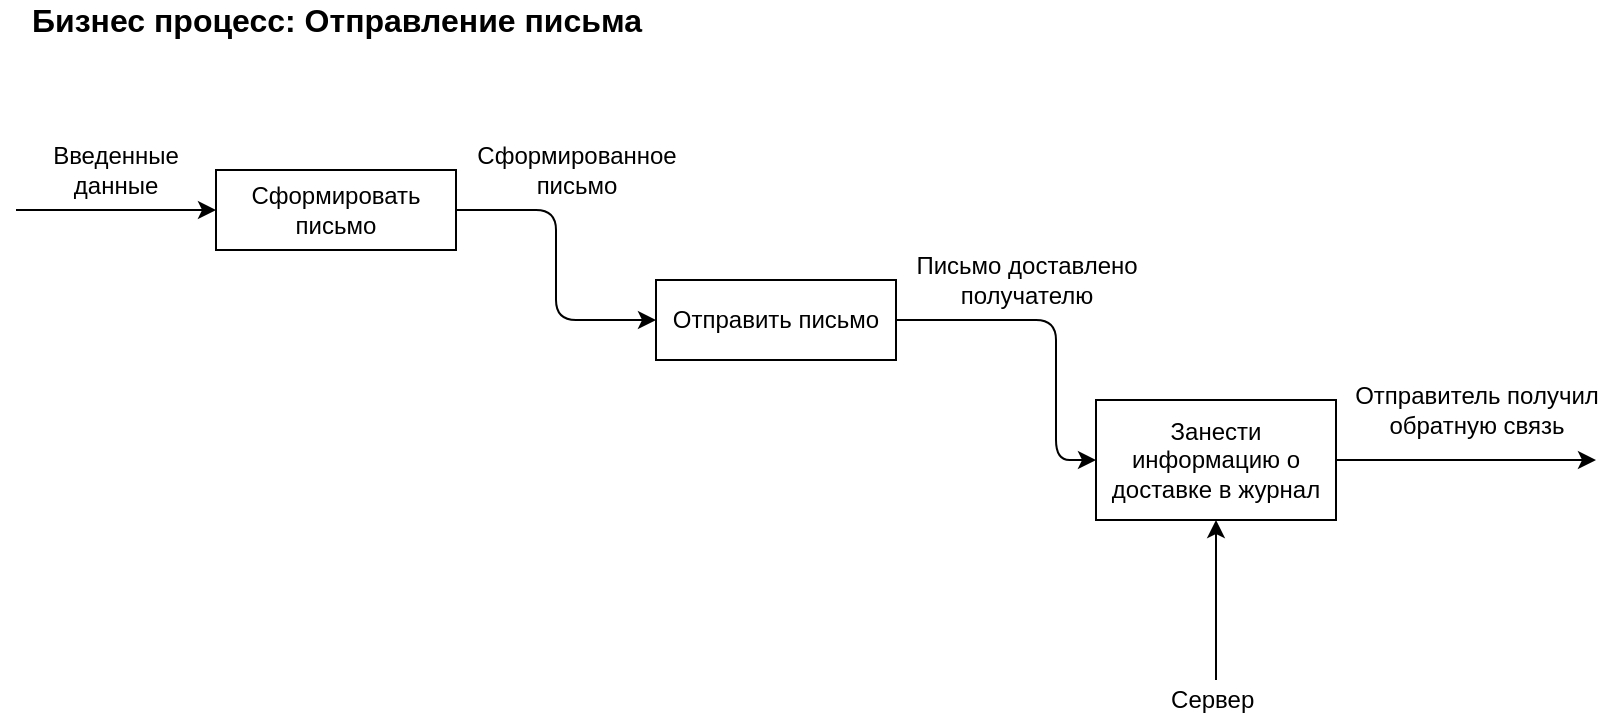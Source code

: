<mxfile version="13.9.8" type="device"><diagram id="QJ_wrkE2iBLfJdj3FvnO" name="Page-1"><mxGraphModel dx="1422" dy="751" grid="1" gridSize="10" guides="1" tooltips="1" connect="1" arrows="1" fold="1" page="1" pageScale="1" pageWidth="827" pageHeight="1169" math="0" shadow="0"><root><mxCell id="0"/><mxCell id="1" parent="0"/><mxCell id="ReavOpMbq3bbY6SXpG-S-69" value="" style="endArrow=classic;html=1;entryX=0;entryY=0.5;entryDx=0;entryDy=0;" edge="1" parent="1" target="ReavOpMbq3bbY6SXpG-S-71"><mxGeometry width="50" height="50" relative="1" as="geometry"><mxPoint x="20" y="125" as="sourcePoint"/><mxPoint x="120" y="115" as="targetPoint"/></mxGeometry></mxCell><mxCell id="ReavOpMbq3bbY6SXpG-S-70" value="Введенные данные" style="text;html=1;strokeColor=none;fillColor=none;align=center;verticalAlign=middle;whiteSpace=wrap;rounded=0;" vertex="1" parent="1"><mxGeometry x="50" y="95" width="40" height="20" as="geometry"/></mxCell><mxCell id="ReavOpMbq3bbY6SXpG-S-71" value="Сформировать&lt;br&gt;письмо" style="rounded=0;whiteSpace=wrap;html=1;" vertex="1" parent="1"><mxGeometry x="120" y="105" width="120" height="40" as="geometry"/></mxCell><mxCell id="ReavOpMbq3bbY6SXpG-S-72" value="Отправить письмо" style="rounded=0;whiteSpace=wrap;html=1;" vertex="1" parent="1"><mxGeometry x="340" y="160" width="120" height="40" as="geometry"/></mxCell><mxCell id="ReavOpMbq3bbY6SXpG-S-73" value="" style="endArrow=classic;html=1;exitX=1;exitY=0.5;exitDx=0;exitDy=0;entryX=0;entryY=0.5;entryDx=0;entryDy=0;" edge="1" parent="1" source="ReavOpMbq3bbY6SXpG-S-71" target="ReavOpMbq3bbY6SXpG-S-72"><mxGeometry width="50" height="50" relative="1" as="geometry"><mxPoint x="290" y="150" as="sourcePoint"/><mxPoint x="340" y="100" as="targetPoint"/><Array as="points"><mxPoint x="290" y="125"/><mxPoint x="290" y="180"/></Array></mxGeometry></mxCell><mxCell id="ReavOpMbq3bbY6SXpG-S-74" value="Сформированное&lt;br&gt;письмо" style="text;html=1;align=center;verticalAlign=middle;resizable=0;points=[];autosize=1;" vertex="1" parent="1"><mxGeometry x="240" y="90" width="120" height="30" as="geometry"/></mxCell><mxCell id="ReavOpMbq3bbY6SXpG-S-75" value="" style="endArrow=classic;html=1;exitX=1;exitY=0.5;exitDx=0;exitDy=0;entryX=0;entryY=0.5;entryDx=0;entryDy=0;" edge="1" parent="1" source="ReavOpMbq3bbY6SXpG-S-72" target="ReavOpMbq3bbY6SXpG-S-77"><mxGeometry width="50" height="50" relative="1" as="geometry"><mxPoint x="500" y="220" as="sourcePoint"/><mxPoint x="530" y="180" as="targetPoint"/><Array as="points"><mxPoint x="540" y="180"/><mxPoint x="540" y="250"/></Array></mxGeometry></mxCell><mxCell id="ReavOpMbq3bbY6SXpG-S-76" value="Письмо доставлено&lt;br&gt;получателю" style="text;html=1;align=center;verticalAlign=middle;resizable=0;points=[];autosize=1;" vertex="1" parent="1"><mxGeometry x="460" y="145" width="130" height="30" as="geometry"/></mxCell><mxCell id="ReavOpMbq3bbY6SXpG-S-77" value="Занести информацию о доставке в журнал" style="rounded=0;whiteSpace=wrap;html=1;" vertex="1" parent="1"><mxGeometry x="560" y="220" width="120" height="60" as="geometry"/></mxCell><mxCell id="ReavOpMbq3bbY6SXpG-S-78" value="" style="endArrow=classic;html=1;exitX=1;exitY=0.5;exitDx=0;exitDy=0;" edge="1" parent="1" source="ReavOpMbq3bbY6SXpG-S-77"><mxGeometry width="50" height="50" relative="1" as="geometry"><mxPoint x="710" y="280" as="sourcePoint"/><mxPoint x="810" y="250" as="targetPoint"/></mxGeometry></mxCell><mxCell id="ReavOpMbq3bbY6SXpG-S-79" value="Отправитель получил &lt;br&gt;обратную связь" style="text;html=1;align=center;verticalAlign=middle;resizable=0;points=[];autosize=1;" vertex="1" parent="1"><mxGeometry x="680" y="210" width="140" height="30" as="geometry"/></mxCell><mxCell id="ReavOpMbq3bbY6SXpG-S-80" value="&lt;font style=&quot;font-size: 16px&quot;&gt;&lt;b&gt;Бизнес процесс: Отправление письма&lt;/b&gt;&lt;/font&gt;" style="text;html=1;align=center;verticalAlign=middle;resizable=0;points=[];autosize=1;" vertex="1" parent="1"><mxGeometry x="20" y="20" width="320" height="20" as="geometry"/></mxCell><mxCell id="ReavOpMbq3bbY6SXpG-S-81" value="" style="endArrow=classic;html=1;entryX=0.5;entryY=1;entryDx=0;entryDy=0;" edge="1" parent="1" target="ReavOpMbq3bbY6SXpG-S-77"><mxGeometry width="50" height="50" relative="1" as="geometry"><mxPoint x="620" y="360" as="sourcePoint"/><mxPoint x="670" y="330" as="targetPoint"/></mxGeometry></mxCell><mxCell id="ReavOpMbq3bbY6SXpG-S-82" value="Сервер&amp;nbsp;" style="text;html=1;strokeColor=none;fillColor=none;align=center;verticalAlign=middle;whiteSpace=wrap;rounded=0;" vertex="1" parent="1"><mxGeometry x="600" y="360" width="40" height="20" as="geometry"/></mxCell></root></mxGraphModel></diagram></mxfile>
